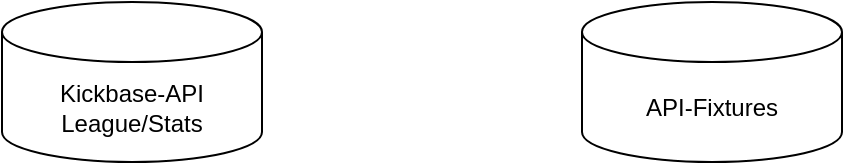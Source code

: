 <mxfile version="20.8.13" type="github">
  <diagram name="Seite-1" id="BGsBpHx3eo_VF_Qteiio">
    <mxGraphModel dx="1434" dy="876" grid="1" gridSize="10" guides="1" tooltips="1" connect="1" arrows="1" fold="1" page="1" pageScale="1" pageWidth="827" pageHeight="1169" math="0" shadow="0">
      <root>
        <mxCell id="0" />
        <mxCell id="1" parent="0" />
        <mxCell id="uGyRQctbaovy1EAJcXlJ-2" value="Kickbase-API&lt;br&gt;League/Stats" style="shape=cylinder3;whiteSpace=wrap;html=1;boundedLbl=1;backgroundOutline=1;size=15;" vertex="1" parent="1">
          <mxGeometry x="180" y="100" width="130" height="80" as="geometry" />
        </mxCell>
        <mxCell id="uGyRQctbaovy1EAJcXlJ-3" value="API-Fixtures" style="shape=cylinder3;whiteSpace=wrap;html=1;boundedLbl=1;backgroundOutline=1;size=15;" vertex="1" parent="1">
          <mxGeometry x="470" y="100" width="130" height="80" as="geometry" />
        </mxCell>
      </root>
    </mxGraphModel>
  </diagram>
</mxfile>
